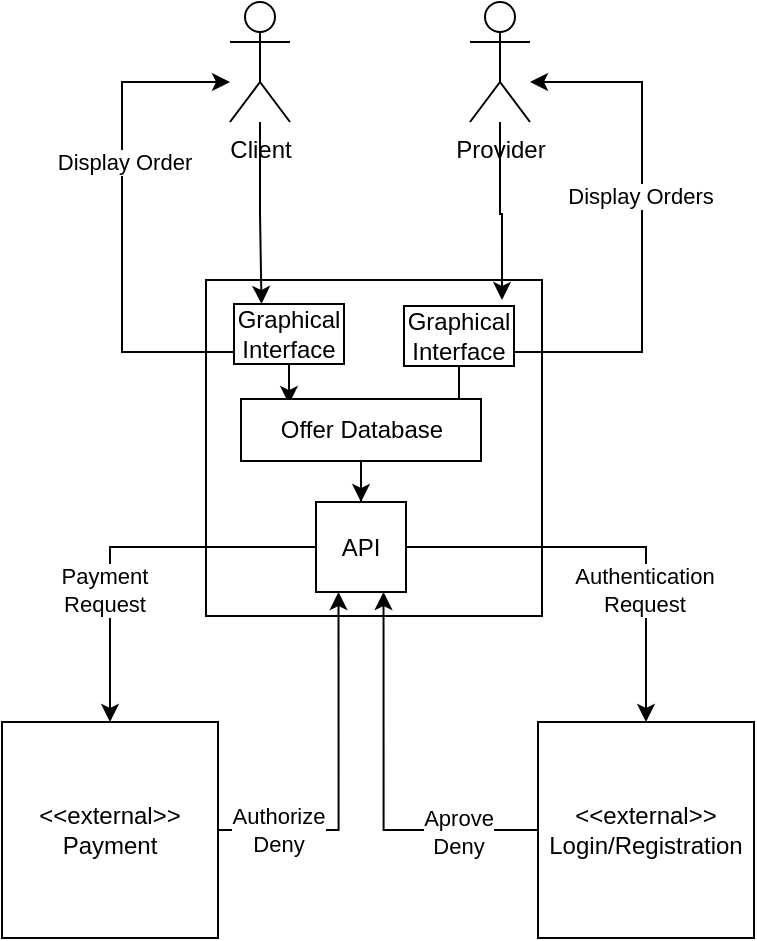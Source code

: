 <mxfile version="19.0.2" type="github">
  <diagram id="sEQqUNNo2czjuSJTAVwh" name="Page-1">
    <mxGraphModel dx="763" dy="751" grid="1" gridSize="10" guides="1" tooltips="1" connect="1" arrows="1" fold="1" page="1" pageScale="1" pageWidth="827" pageHeight="1169" math="0" shadow="0">
      <root>
        <mxCell id="0" />
        <mxCell id="1" parent="0" />
        <mxCell id="0XRb7Jwyh2wc5KVwc6p0-2" value="Provider" style="shape=umlActor;verticalLabelPosition=bottom;verticalAlign=top;html=1;outlineConnect=0;" parent="1" vertex="1">
          <mxGeometry x="364" y="140" width="30" height="60" as="geometry" />
        </mxCell>
        <mxCell id="0XRb7Jwyh2wc5KVwc6p0-8" value="&lt;div align=&quot;center&quot;&gt;&amp;lt;&amp;lt;app&amp;gt;&amp;gt;&lt;/div&gt;" style="whiteSpace=wrap;html=1;aspect=fixed;align=center;" parent="1" vertex="1">
          <mxGeometry x="232" y="279" width="168" height="168" as="geometry" />
        </mxCell>
        <mxCell id="5KqHmV9YIozL0LBUB5xf-10" style="edgeStyle=orthogonalEdgeStyle;rounded=0;orthogonalLoop=1;jettySize=auto;html=1;entryX=0.25;entryY=0;entryDx=0;entryDy=0;" parent="1" source="0XRb7Jwyh2wc5KVwc6p0-7" target="5KqHmV9YIozL0LBUB5xf-7" edge="1">
          <mxGeometry relative="1" as="geometry" />
        </mxCell>
        <mxCell id="0XRb7Jwyh2wc5KVwc6p0-7" value="Client" style="shape=umlActor;verticalLabelPosition=bottom;verticalAlign=top;html=1;outlineConnect=0;" parent="1" vertex="1">
          <mxGeometry x="244" y="140" width="30" height="60" as="geometry" />
        </mxCell>
        <mxCell id="5KqHmV9YIozL0LBUB5xf-22" style="edgeStyle=orthogonalEdgeStyle;rounded=0;orthogonalLoop=1;jettySize=auto;html=1;entryX=0.75;entryY=1;entryDx=0;entryDy=0;" parent="1" source="0XRb7Jwyh2wc5KVwc6p0-10" target="5KqHmV9YIozL0LBUB5xf-1" edge="1">
          <mxGeometry relative="1" as="geometry" />
        </mxCell>
        <mxCell id="5KqHmV9YIozL0LBUB5xf-24" value="&lt;div&gt;Aprove&lt;/div&gt;&lt;div&gt;Deny&lt;/div&gt;" style="edgeLabel;html=1;align=center;verticalAlign=middle;resizable=0;points=[];" parent="5KqHmV9YIozL0LBUB5xf-22" vertex="1" connectable="0">
          <mxGeometry x="-0.46" y="1" relative="1" as="geometry">
            <mxPoint x="13" as="offset" />
          </mxGeometry>
        </mxCell>
        <mxCell id="0XRb7Jwyh2wc5KVwc6p0-10" value="&lt;div align=&quot;center&quot;&gt;&amp;lt;&amp;lt;external&amp;gt;&amp;gt;&lt;/div&gt;&lt;div align=&quot;center&quot;&gt;Login/Registration&lt;br&gt;&lt;/div&gt;" style="whiteSpace=wrap;html=1;aspect=fixed;align=center;" parent="1" vertex="1">
          <mxGeometry x="398" y="500" width="108" height="108" as="geometry" />
        </mxCell>
        <mxCell id="5KqHmV9YIozL0LBUB5xf-23" style="edgeStyle=orthogonalEdgeStyle;rounded=0;orthogonalLoop=1;jettySize=auto;html=1;entryX=0.25;entryY=1;entryDx=0;entryDy=0;" parent="1" source="0XRb7Jwyh2wc5KVwc6p0-11" target="5KqHmV9YIozL0LBUB5xf-1" edge="1">
          <mxGeometry relative="1" as="geometry" />
        </mxCell>
        <mxCell id="5KqHmV9YIozL0LBUB5xf-25" value="&lt;div&gt;Authorize&lt;/div&gt;&lt;div&gt;Deny&lt;br&gt;&lt;/div&gt;" style="edgeLabel;html=1;align=center;verticalAlign=middle;resizable=0;points=[];" parent="5KqHmV9YIozL0LBUB5xf-23" vertex="1" connectable="0">
          <mxGeometry x="-0.498" relative="1" as="geometry">
            <mxPoint x="-15" as="offset" />
          </mxGeometry>
        </mxCell>
        <mxCell id="0XRb7Jwyh2wc5KVwc6p0-11" value="&lt;div align=&quot;center&quot;&gt;&amp;lt;&amp;lt;external&amp;gt;&amp;gt;&lt;/div&gt;&lt;div align=&quot;center&quot;&gt;Payment&lt;br&gt;&lt;/div&gt;" style="whiteSpace=wrap;html=1;aspect=fixed;align=center;" parent="1" vertex="1">
          <mxGeometry x="130" y="500" width="108" height="108" as="geometry" />
        </mxCell>
        <mxCell id="5KqHmV9YIozL0LBUB5xf-2" style="edgeStyle=orthogonalEdgeStyle;rounded=0;orthogonalLoop=1;jettySize=auto;html=1;entryX=0.5;entryY=0;entryDx=0;entryDy=0;" parent="1" source="5KqHmV9YIozL0LBUB5xf-1" target="0XRb7Jwyh2wc5KVwc6p0-11" edge="1">
          <mxGeometry relative="1" as="geometry" />
        </mxCell>
        <mxCell id="5KqHmV9YIozL0LBUB5xf-20" value="&lt;div&gt;Payment&lt;/div&gt;&lt;div&gt;Request&lt;br&gt;&lt;/div&gt;" style="edgeLabel;html=1;align=center;verticalAlign=middle;resizable=0;points=[];" parent="5KqHmV9YIozL0LBUB5xf-2" vertex="1" connectable="0">
          <mxGeometry x="0.307" y="-3" relative="1" as="geometry">
            <mxPoint as="offset" />
          </mxGeometry>
        </mxCell>
        <mxCell id="5KqHmV9YIozL0LBUB5xf-3" style="edgeStyle=orthogonalEdgeStyle;rounded=0;orthogonalLoop=1;jettySize=auto;html=1;entryX=0.5;entryY=0;entryDx=0;entryDy=0;" parent="1" source="5KqHmV9YIozL0LBUB5xf-1" target="0XRb7Jwyh2wc5KVwc6p0-10" edge="1">
          <mxGeometry relative="1" as="geometry" />
        </mxCell>
        <mxCell id="5KqHmV9YIozL0LBUB5xf-19" value="&lt;div&gt;Authentication&lt;/div&gt;&lt;div&gt;Request&lt;/div&gt;" style="edgeLabel;html=1;align=center;verticalAlign=middle;resizable=0;points=[];" parent="5KqHmV9YIozL0LBUB5xf-3" vertex="1" connectable="0">
          <mxGeometry x="0.354" y="-1" relative="1" as="geometry">
            <mxPoint y="1" as="offset" />
          </mxGeometry>
        </mxCell>
        <mxCell id="5KqHmV9YIozL0LBUB5xf-1" value="API" style="whiteSpace=wrap;html=1;aspect=fixed;align=center;" parent="1" vertex="1">
          <mxGeometry x="287" y="390" width="45" height="45" as="geometry" />
        </mxCell>
        <mxCell id="5KqHmV9YIozL0LBUB5xf-14" style="edgeStyle=orthogonalEdgeStyle;rounded=0;orthogonalLoop=1;jettySize=auto;html=1;" parent="1" source="5KqHmV9YIozL0LBUB5xf-7" target="0XRb7Jwyh2wc5KVwc6p0-7" edge="1">
          <mxGeometry relative="1" as="geometry">
            <Array as="points">
              <mxPoint x="190" y="315" />
              <mxPoint x="190" y="180" />
            </Array>
          </mxGeometry>
        </mxCell>
        <mxCell id="5KqHmV9YIozL0LBUB5xf-15" value="Display Order" style="edgeLabel;html=1;align=center;verticalAlign=middle;resizable=0;points=[];" parent="5KqHmV9YIozL0LBUB5xf-14" vertex="1" connectable="0">
          <mxGeometry x="0.238" y="-1" relative="1" as="geometry">
            <mxPoint as="offset" />
          </mxGeometry>
        </mxCell>
        <mxCell id="5KqHmV9YIozL0LBUB5xf-28" style="edgeStyle=orthogonalEdgeStyle;rounded=0;orthogonalLoop=1;jettySize=auto;html=1;entryX=0.2;entryY=0.081;entryDx=0;entryDy=0;entryPerimeter=0;" parent="1" source="5KqHmV9YIozL0LBUB5xf-7" target="5KqHmV9YIozL0LBUB5xf-27" edge="1">
          <mxGeometry relative="1" as="geometry" />
        </mxCell>
        <mxCell id="5KqHmV9YIozL0LBUB5xf-7" value="Graphical Interface" style="rounded=0;whiteSpace=wrap;html=1;" parent="1" vertex="1">
          <mxGeometry x="246" y="291" width="55" height="30" as="geometry" />
        </mxCell>
        <mxCell id="5KqHmV9YIozL0LBUB5xf-12" style="edgeStyle=orthogonalEdgeStyle;rounded=0;orthogonalLoop=1;jettySize=auto;html=1;" parent="1" source="5KqHmV9YIozL0LBUB5xf-8" target="0XRb7Jwyh2wc5KVwc6p0-2" edge="1">
          <mxGeometry relative="1" as="geometry">
            <mxPoint x="500" y="180" as="targetPoint" />
            <Array as="points">
              <mxPoint x="450" y="315" />
              <mxPoint x="450" y="180" />
            </Array>
          </mxGeometry>
        </mxCell>
        <mxCell id="5KqHmV9YIozL0LBUB5xf-13" value="Display Orders" style="edgeLabel;html=1;align=center;verticalAlign=middle;resizable=0;points=[];" parent="5KqHmV9YIozL0LBUB5xf-12" vertex="1" connectable="0">
          <mxGeometry x="0.117" y="1" relative="1" as="geometry">
            <mxPoint as="offset" />
          </mxGeometry>
        </mxCell>
        <mxCell id="5KqHmV9YIozL0LBUB5xf-29" style="edgeStyle=orthogonalEdgeStyle;rounded=0;orthogonalLoop=1;jettySize=auto;html=1;entryX=0.911;entryY=0.023;entryDx=0;entryDy=0;entryPerimeter=0;" parent="1" source="5KqHmV9YIozL0LBUB5xf-8" target="5KqHmV9YIozL0LBUB5xf-27" edge="1">
          <mxGeometry relative="1" as="geometry" />
        </mxCell>
        <mxCell id="5KqHmV9YIozL0LBUB5xf-8" value="Graphical Interface" style="rounded=0;whiteSpace=wrap;html=1;" parent="1" vertex="1">
          <mxGeometry x="331" y="292" width="55" height="30" as="geometry" />
        </mxCell>
        <mxCell id="5KqHmV9YIozL0LBUB5xf-11" style="edgeStyle=orthogonalEdgeStyle;rounded=0;orthogonalLoop=1;jettySize=auto;html=1;entryX=0.891;entryY=-0.1;entryDx=0;entryDy=0;entryPerimeter=0;" parent="1" source="0XRb7Jwyh2wc5KVwc6p0-2" target="5KqHmV9YIozL0LBUB5xf-8" edge="1">
          <mxGeometry relative="1" as="geometry" />
        </mxCell>
        <mxCell id="5KqHmV9YIozL0LBUB5xf-30" style="edgeStyle=orthogonalEdgeStyle;rounded=0;orthogonalLoop=1;jettySize=auto;html=1;entryX=0.5;entryY=0;entryDx=0;entryDy=0;" parent="1" source="5KqHmV9YIozL0LBUB5xf-27" target="5KqHmV9YIozL0LBUB5xf-1" edge="1">
          <mxGeometry relative="1" as="geometry" />
        </mxCell>
        <mxCell id="5KqHmV9YIozL0LBUB5xf-27" value="Offer Database" style="rounded=0;whiteSpace=wrap;html=1;" parent="1" vertex="1">
          <mxGeometry x="249.5" y="338.5" width="120" height="31" as="geometry" />
        </mxCell>
      </root>
    </mxGraphModel>
  </diagram>
</mxfile>
